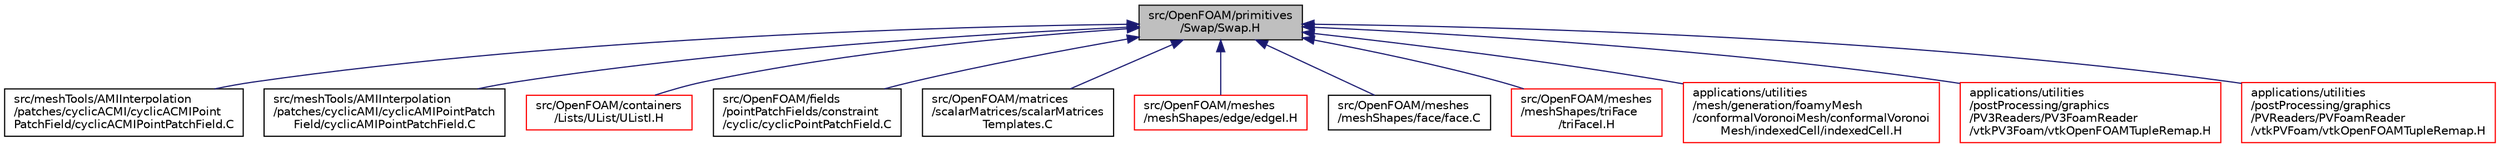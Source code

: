 digraph "src/OpenFOAM/primitives/Swap/Swap.H"
{
  bgcolor="transparent";
  edge [fontname="Helvetica",fontsize="10",labelfontname="Helvetica",labelfontsize="10"];
  node [fontname="Helvetica",fontsize="10",shape=record];
  Node1 [label="src/OpenFOAM/primitives\l/Swap/Swap.H",height=0.2,width=0.4,color="black", fillcolor="grey75", style="filled", fontcolor="black"];
  Node1 -> Node2 [dir="back",color="midnightblue",fontsize="10",style="solid",fontname="Helvetica"];
  Node2 [label="src/meshTools/AMIInterpolation\l/patches/cyclicACMI/cyclicACMIPoint\lPatchField/cyclicACMIPointPatchField.C",height=0.2,width=0.4,color="black",URL="$a08036.html"];
  Node1 -> Node3 [dir="back",color="midnightblue",fontsize="10",style="solid",fontname="Helvetica"];
  Node3 [label="src/meshTools/AMIInterpolation\l/patches/cyclicAMI/cyclicAMIPointPatch\lField/cyclicAMIPointPatchField.C",height=0.2,width=0.4,color="black",URL="$a08075.html"];
  Node1 -> Node4 [dir="back",color="midnightblue",fontsize="10",style="solid",fontname="Helvetica"];
  Node4 [label="src/OpenFOAM/containers\l/Lists/UList/UListI.H",height=0.2,width=0.4,color="red",URL="$a09464.html"];
  Node1 -> Node2717 [dir="back",color="midnightblue",fontsize="10",style="solid",fontname="Helvetica"];
  Node2717 [label="src/OpenFOAM/fields\l/pointPatchFields/constraint\l/cyclic/cyclicPointPatchField.C",height=0.2,width=0.4,color="black",URL="$a10679.html"];
  Node1 -> Node4575 [dir="back",color="midnightblue",fontsize="10",style="solid",fontname="Helvetica"];
  Node4575 [label="src/OpenFOAM/matrices\l/scalarMatrices/scalarMatrices\lTemplates.C",height=0.2,width=0.4,color="black",URL="$a11777.html"];
  Node1 -> Node5458 [dir="back",color="midnightblue",fontsize="10",style="solid",fontname="Helvetica"];
  Node5458 [label="src/OpenFOAM/meshes\l/meshShapes/edge/edgeI.H",height=0.2,width=0.4,color="red",URL="$a12062.html"];
  Node1 -> Node2943 [dir="back",color="midnightblue",fontsize="10",style="solid",fontname="Helvetica"];
  Node2943 [label="src/OpenFOAM/meshes\l/meshShapes/face/face.C",height=0.2,width=0.4,color="black",URL="$a12077.html"];
  Node1 -> Node3128 [dir="back",color="midnightblue",fontsize="10",style="solid",fontname="Helvetica"];
  Node3128 [label="src/OpenFOAM/meshes\l/meshShapes/triFace\l/triFaceI.H",height=0.2,width=0.4,color="red",URL="$a12128.html"];
  Node1 -> Node3077 [dir="back",color="midnightblue",fontsize="10",style="solid",fontname="Helvetica"];
  Node3077 [label="applications/utilities\l/mesh/generation/foamyMesh\l/conformalVoronoiMesh/conformalVoronoi\lMesh/indexedCell/indexedCell.H",height=0.2,width=0.4,color="red",URL="$a18665.html"];
  Node1 -> Node5459 [dir="back",color="midnightblue",fontsize="10",style="solid",fontname="Helvetica"];
  Node5459 [label="applications/utilities\l/postProcessing/graphics\l/PV3Readers/PV3FoamReader\l/vtkPV3Foam/vtkOpenFOAMTupleRemap.H",height=0.2,width=0.4,color="red",URL="$a41240.html"];
  Node1 -> Node5462 [dir="back",color="midnightblue",fontsize="10",style="solid",fontname="Helvetica"];
  Node5462 [label="applications/utilities\l/postProcessing/graphics\l/PVReaders/PVFoamReader\l/vtkPVFoam/vtkOpenFOAMTupleRemap.H",height=0.2,width=0.4,color="red",URL="$a41243.html"];
}

